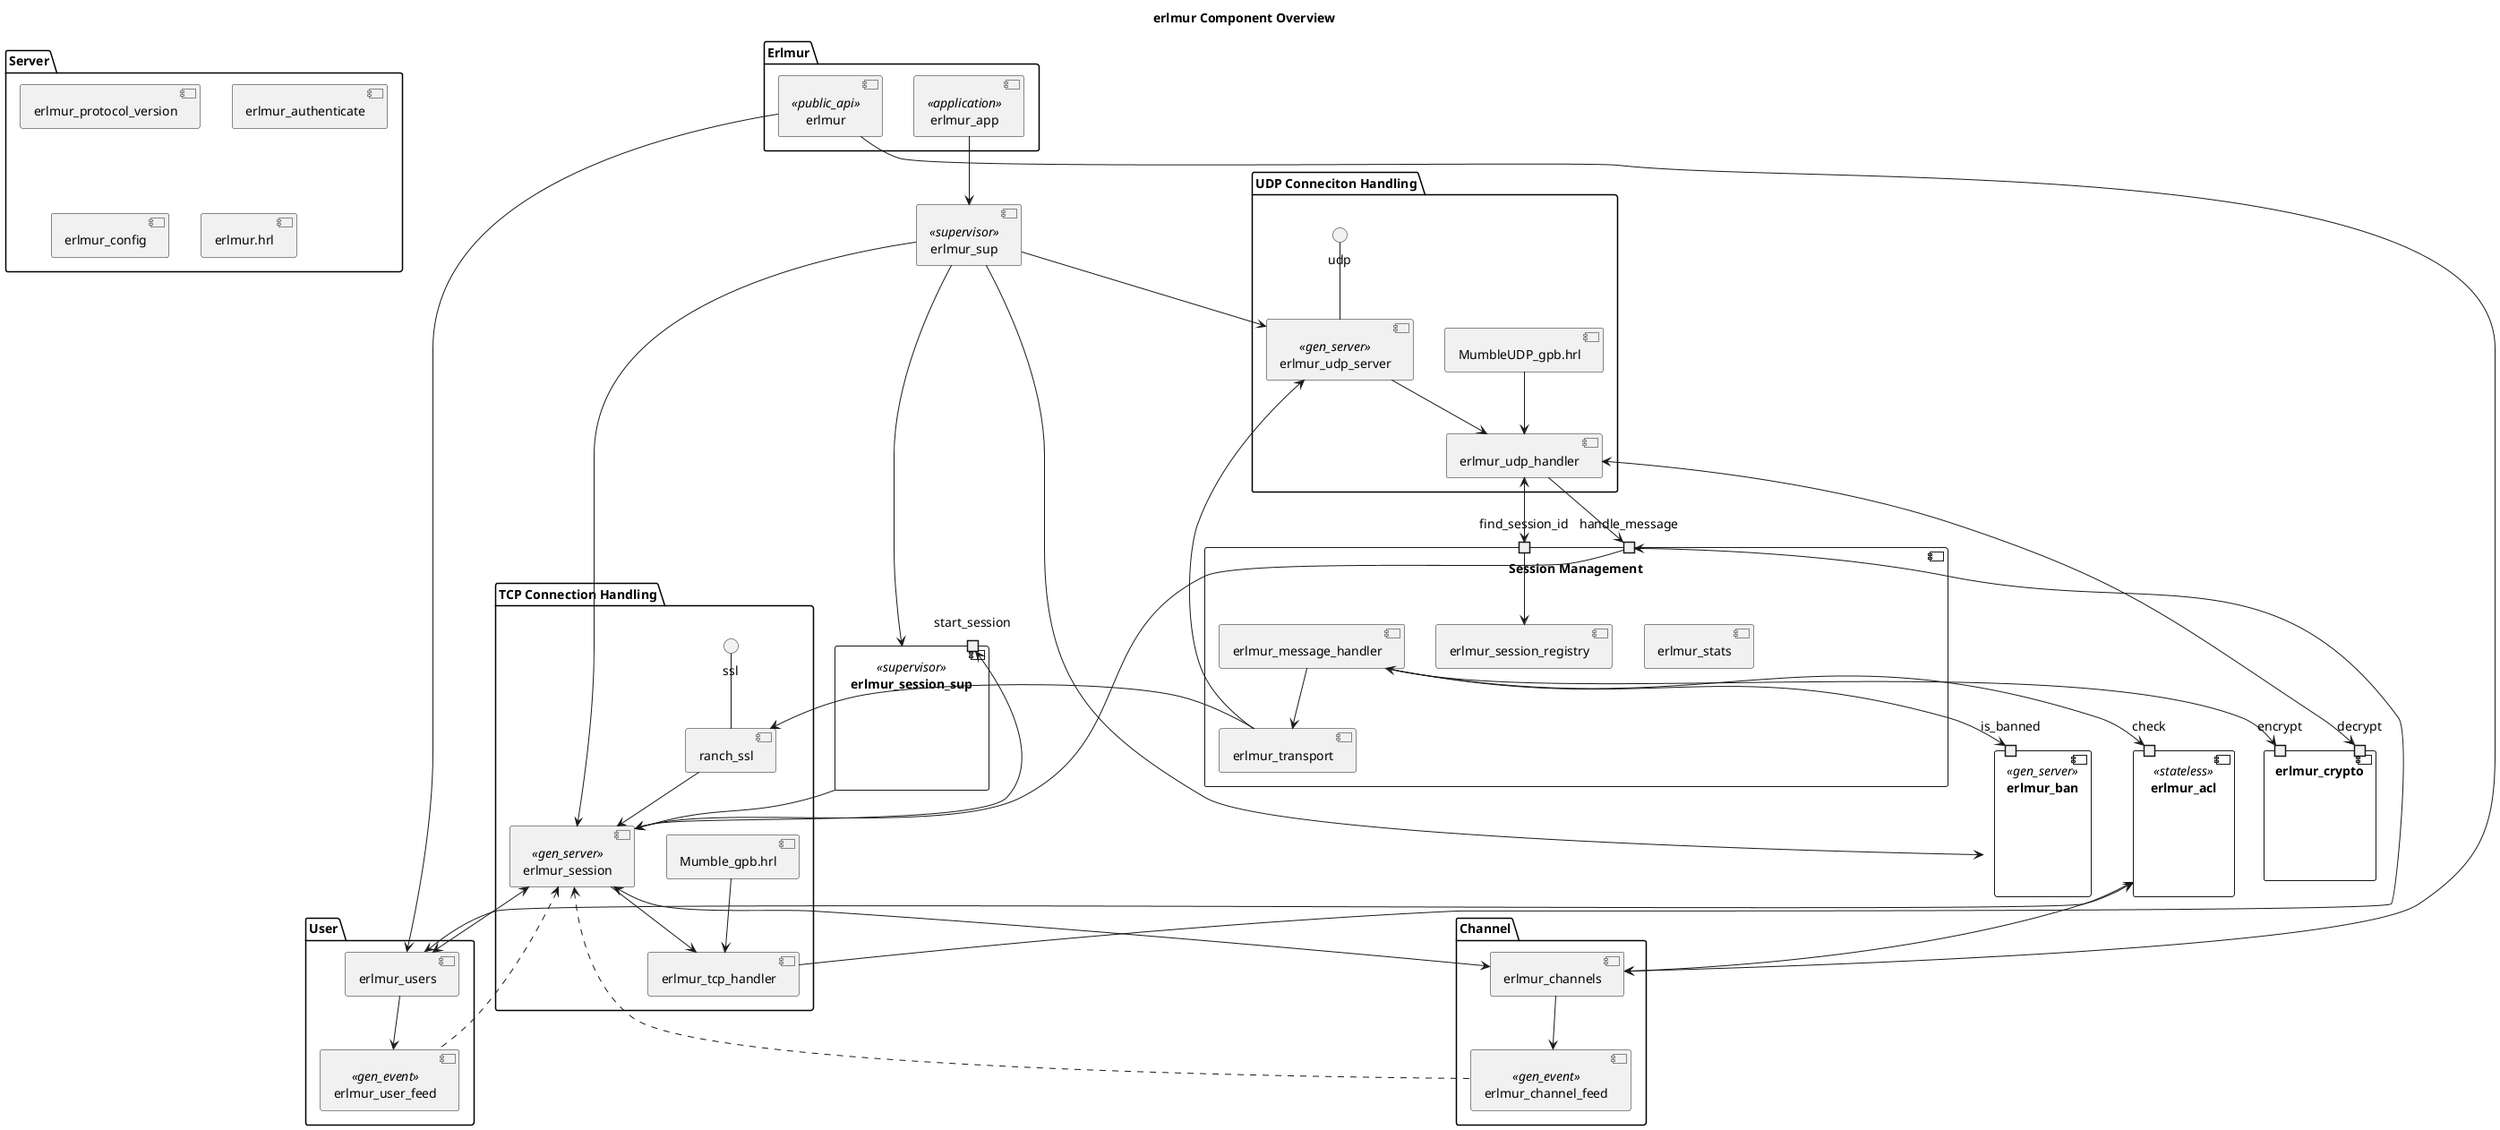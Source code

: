 @startuml
title erlmur Component Overview

package "Erlmur" {
    [erlmur_app] <<application>>
    [erlmur] <<public_api>>
}

component erlmur_sup <<supervisor>> {
}

component erlmur_session_sup <<supervisor>> {
    port start_session
}

package "TCP Connection Handling" {
    [Mumble_gpb.hrl] --> [erlmur_tcp_handler]
    [erlmur_session] <<ranch_protocol, gen_statem>>
    [erlmur_session] --> [erlmur_tcp_handler]
    ssl -- [ranch_ssl]
    [ranch_ssl] --> [erlmur_session]
}

package "UDP Conneciton Handling" {
    udp -- [erlmur_udp_server]
    [MumbleUDP_gpb.hrl] --> [erlmur_udp_handler]
    [erlmur_udp_server] <<gen_server>>
    [erlmur_udp_server] --> [erlmur_udp_handler]
}

component "Session Management" {
    port find_session_id
    port handle_message
    [erlmur_session] <<gen_server>>
    [erlmur_transport]
    [erlmur_stats]
    [erlmur_session_registry]
    find_session_id --> [erlmur_session_registry]
    handle_message --> [erlmur_session]
    [erlmur_message_handler]
}

component erlmur_crypto {
    port encrypt
    port decrypt
}

package "Server" {
  [erlmur_protocol_version]
  [erlmur_authenticate]
  [erlmur_config]
  [erlmur.hrl]
}

component erlmur_ban <<gen_server>> {
    port is_banned
}

component erlmur_acl <<stateless>> {
    port check
}

package "User" {
    [erlmur_users]
    [erlmur_user_feed] <<gen_event>>
    [erlmur_users] --> [erlmur_user_feed]
}

package "Channel" {
    [erlmur_channels]
    [erlmur_channel_feed] <<gen_event>>
    [erlmur_channels] --> [erlmur_channel_feed]
}

[erlmur_app] --> [erlmur_sup]

[erlmur_sup] --> [erlmur_session_sup]
[erlmur_sup] --> [erlmur_session]
[erlmur_sup] --> [erlmur_udp_server]
[erlmur_sup] --> [erlmur_ban]

[erlmur_session] --> start_session
[erlmur_tcp_handler] --> handle_message
[erlmur_session_sup] --> [erlmur_session]
[erlmur_udp_handler] <--> find_session_id
[erlmur_udp_handler] --> handle_message
[erlmur_udp_handler] <--> decrypt
[erlmur_message_handler] <--> encrypt
[erlmur_message_handler] --> [erlmur_transport]

[erlmur_session] <--> [erlmur_users]
[erlmur_session] <--> [erlmur_channels]
[erlmur_session] <.. [erlmur_channel_feed]
[erlmur_session] <.. [erlmur_user_feed]

[erlmur_transport] --> [erlmur_udp_server]
[erlmur_transport] --> [ranch_ssl]

[erlmur_message_handler] --> is_banned

[erlmur_message_handler] --> check
[erlmur_acl] <--> [erlmur_channels]
[erlmur_acl] <--> [erlmur_users]

[erlmur] --> [erlmur_users]
[erlmur] --> [erlmur_channels]
@enduml
